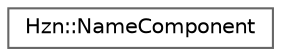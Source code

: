 digraph "Graphical Class Hierarchy"
{
 // LATEX_PDF_SIZE
  bgcolor="transparent";
  edge [fontname=Helvetica,fontsize=10,labelfontname=Helvetica,labelfontsize=10];
  node [fontname=Helvetica,fontsize=10,shape=box,height=0.2,width=0.4];
  rankdir="LR";
  Node0 [label="Hzn::NameComponent",height=0.2,width=0.4,color="grey40", fillcolor="white", style="filled",URL="$struct_hzn_1_1_name_component.html",tooltip=" "];
}
